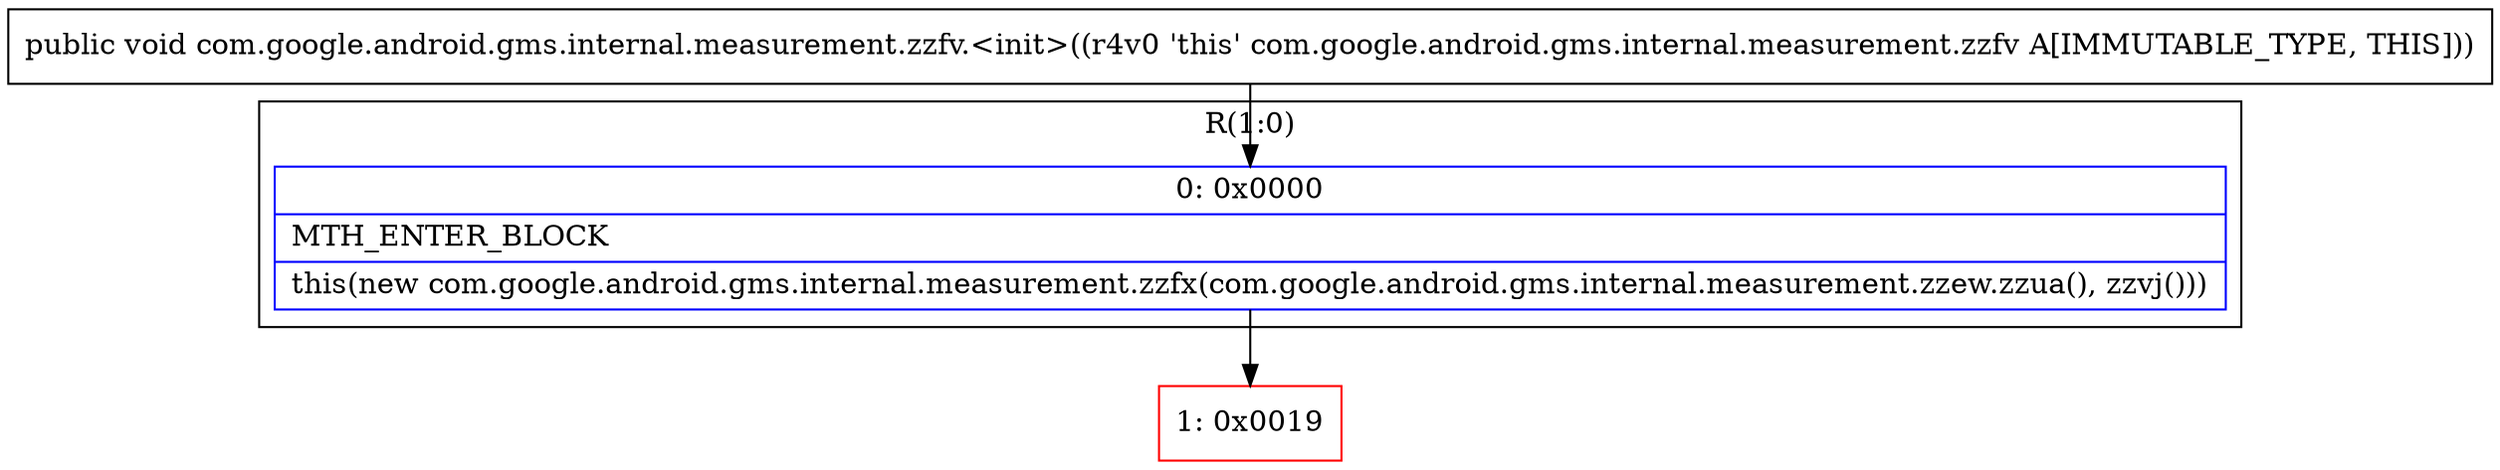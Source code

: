digraph "CFG forcom.google.android.gms.internal.measurement.zzfv.\<init\>()V" {
subgraph cluster_Region_217401838 {
label = "R(1:0)";
node [shape=record,color=blue];
Node_0 [shape=record,label="{0\:\ 0x0000|MTH_ENTER_BLOCK\l|this(new com.google.android.gms.internal.measurement.zzfx(com.google.android.gms.internal.measurement.zzew.zzua(), zzvj()))\l}"];
}
Node_1 [shape=record,color=red,label="{1\:\ 0x0019}"];
MethodNode[shape=record,label="{public void com.google.android.gms.internal.measurement.zzfv.\<init\>((r4v0 'this' com.google.android.gms.internal.measurement.zzfv A[IMMUTABLE_TYPE, THIS])) }"];
MethodNode -> Node_0;
Node_0 -> Node_1;
}

